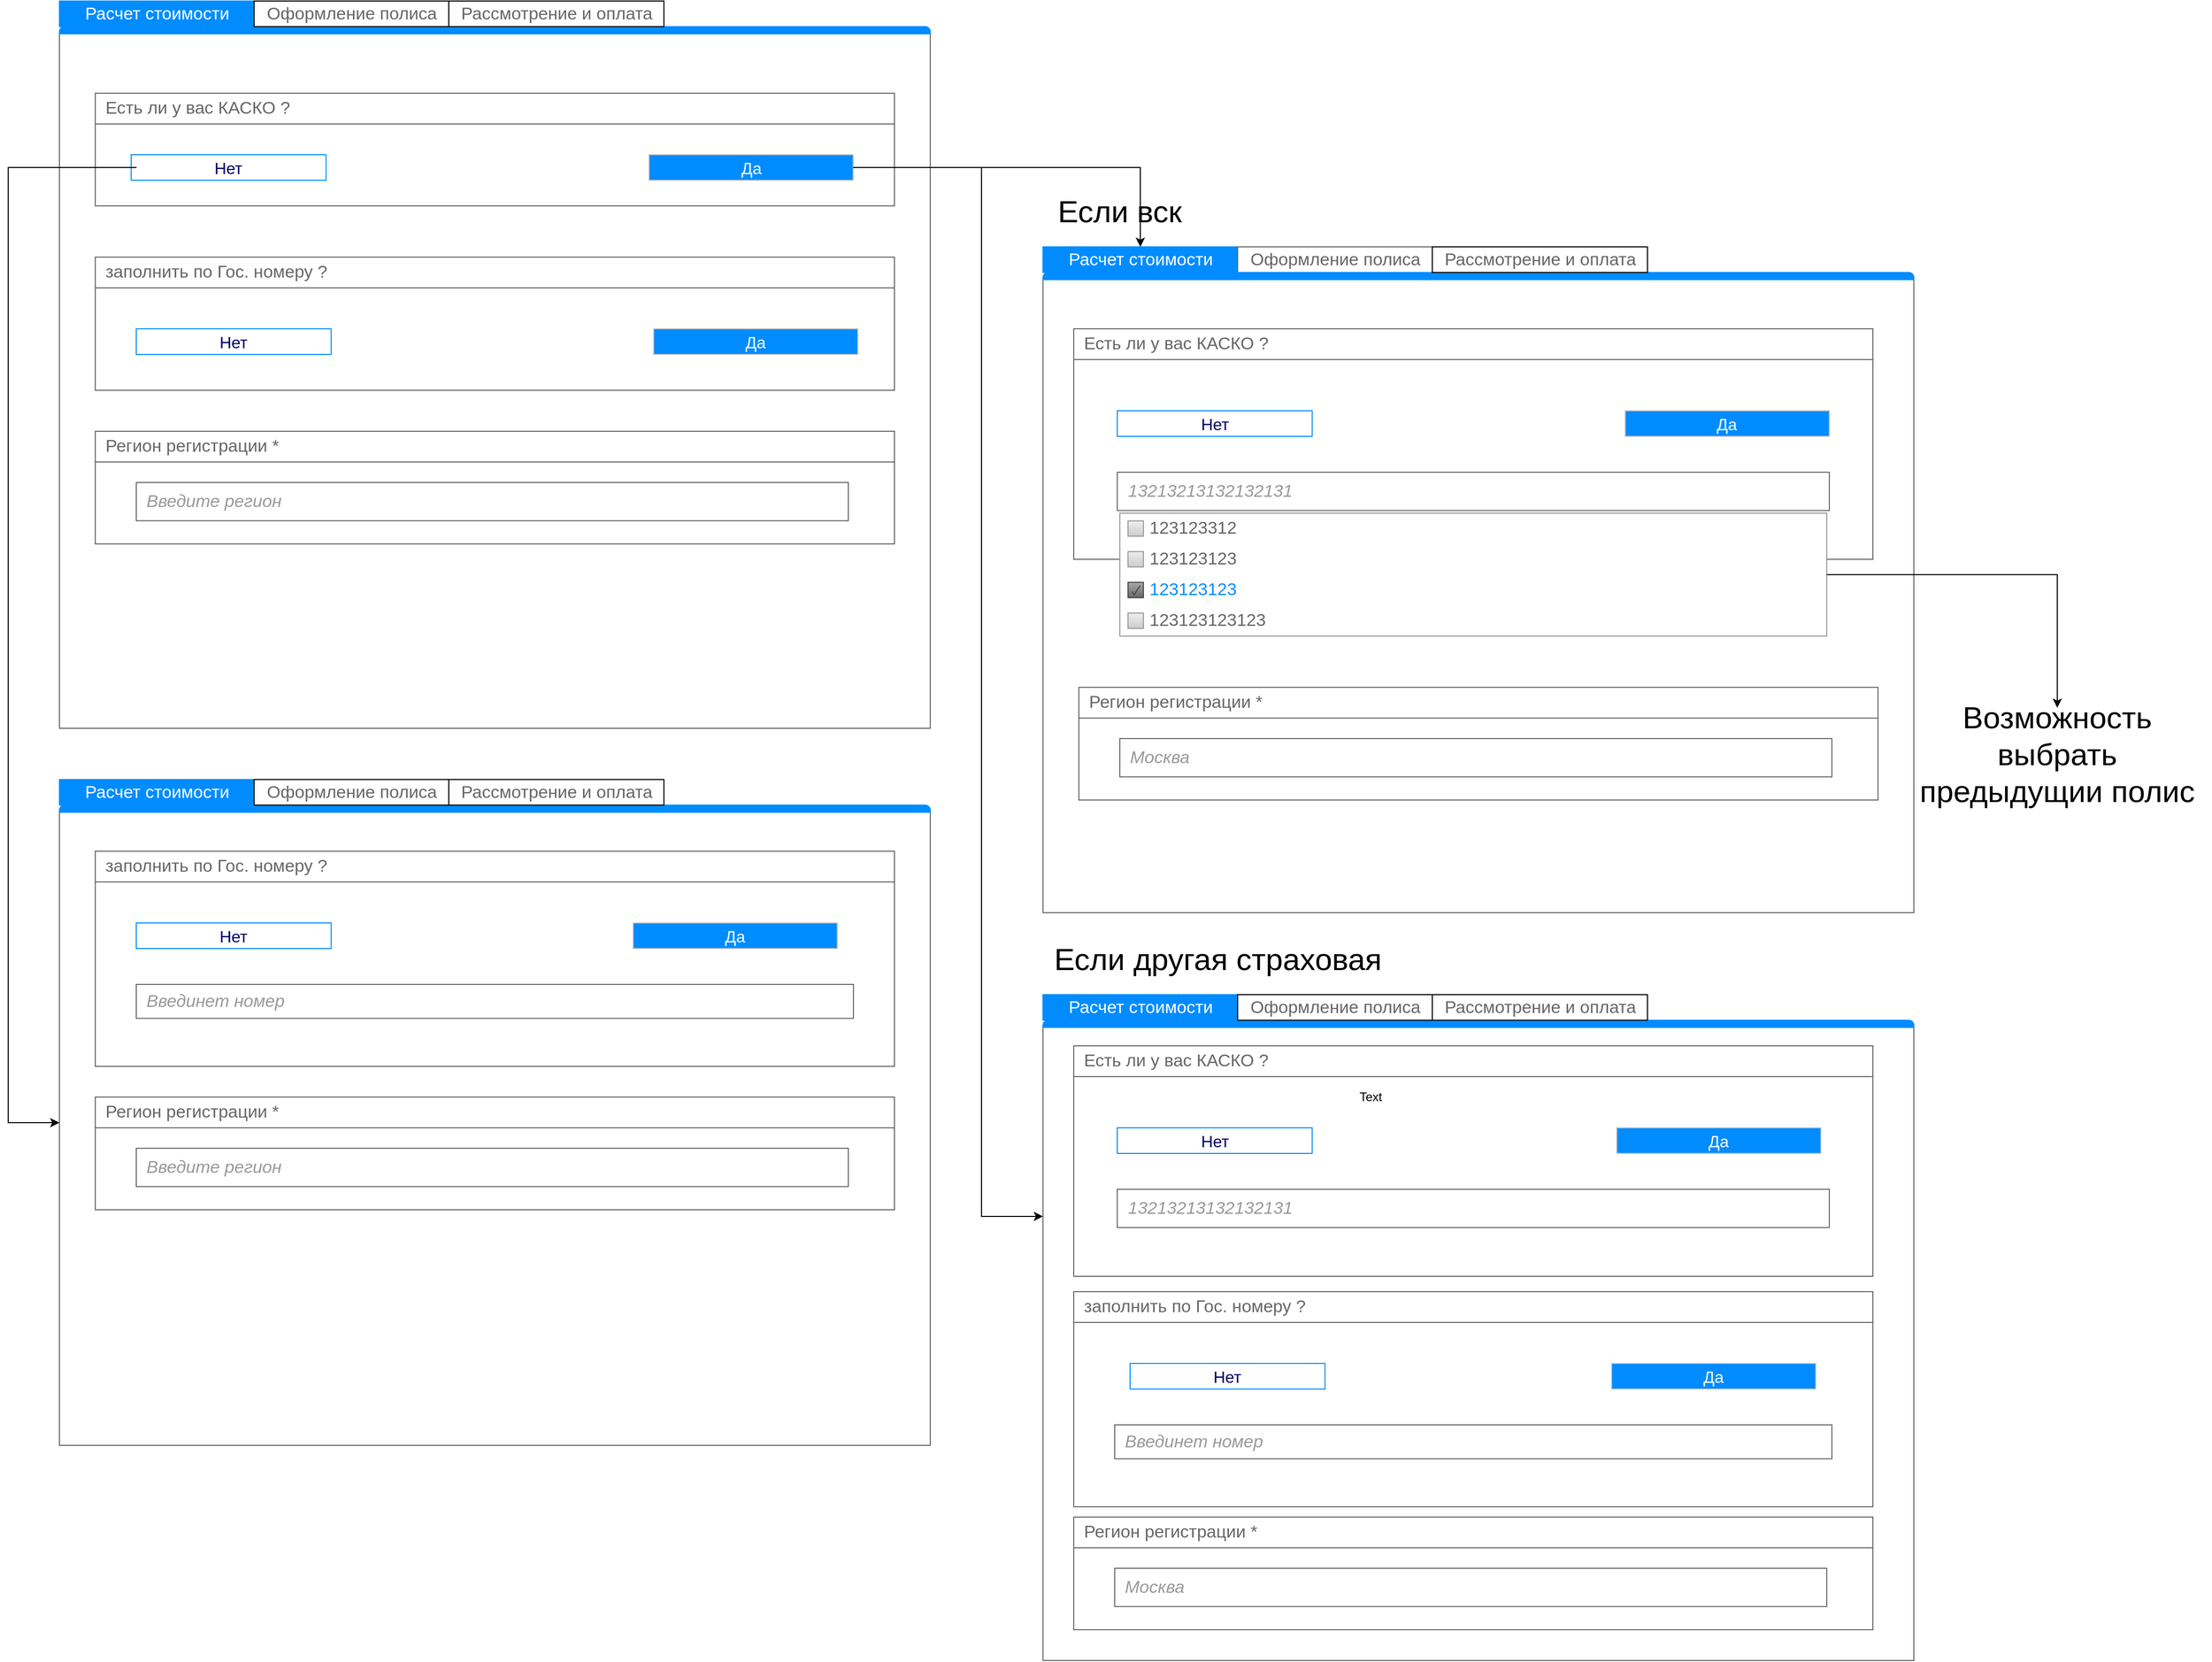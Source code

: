 <mxfile version="14.2.4" type="github"><diagram id="3_sCPc1CJTeP6FDUYqsl" name="Page-1"><mxGraphModel dx="3449" dy="1497" grid="1" gridSize="10" guides="1" tooltips="1" connect="1" arrows="1" fold="1" page="1" pageScale="1" pageWidth="850" pageHeight="1100" math="0" shadow="0"><root><mxCell id="0"/><mxCell id="1" parent="0"/><mxCell id="ubKvm_4DYsqDlDnQEmak-23" value="&#10;&#10;&lt;span style=&quot;color: rgb(255, 255, 255); font-family: helvetica; font-size: 16px; font-style: normal; font-weight: 400; letter-spacing: normal; text-align: center; text-indent: 0px; text-transform: none; word-spacing: 0px; background-color: rgb(248, 249, 250); display: inline; float: none;&quot;&gt;Нет&lt;/span&gt;&#10;&#10;" style="strokeWidth=1;shadow=0;dashed=0;align=center;html=1;shape=mxgraph.mockup.containers.marginRect2;rectMarginTop=32;strokeColor=#666666;gradientColor=none;" parent="1" vertex="1"><mxGeometry y="120" width="850" height="710" as="geometry"/></mxCell><mxCell id="ubKvm_4DYsqDlDnQEmak-25" value="Расчет стоимости" style="strokeWidth=1;shadow=0;dashed=0;align=center;html=1;shape=mxgraph.mockup.containers.rrect;rSize=0;fontSize=17;fontColor=#ffffff;strokeColor=#008cff;fillColor=#008cff;" parent="ubKvm_4DYsqDlDnQEmak-23" vertex="1"><mxGeometry width="190" height="25" relative="1" as="geometry"><mxPoint as="offset"/></mxGeometry></mxCell><mxCell id="ubKvm_4DYsqDlDnQEmak-27" value="" style="strokeWidth=1;shadow=0;dashed=0;align=center;html=1;shape=mxgraph.mockup.containers.topButton;rSize=5;strokeColor=#008cff;fillColor=#008cff;gradientColor=none;resizeWidth=1;movable=0;deletable=1;" parent="ubKvm_4DYsqDlDnQEmak-23" vertex="1"><mxGeometry width="850" height="7" relative="1" as="geometry"><mxPoint y="25" as="offset"/></mxGeometry></mxCell><mxCell id="ubKvm_4DYsqDlDnQEmak-114" value="" style="strokeWidth=1;shadow=0;dashed=0;align=center;html=1;shape=mxgraph.mockup.containers.rrect;rSize=0;strokeColor=#666666;fontColor=#666666;fontSize=17;verticalAlign=top;whiteSpace=wrap;fillColor=#ffffff;spacingTop=32;" parent="ubKvm_4DYsqDlDnQEmak-23" vertex="1"><mxGeometry x="35" y="250" width="780" height="130" as="geometry"/></mxCell><mxCell id="ubKvm_4DYsqDlDnQEmak-115" value="заполнить по Гос. номеру ?" style="strokeWidth=1;shadow=0;dashed=0;align=center;html=1;shape=mxgraph.mockup.containers.rrect;rSize=0;fontSize=17;fontColor=#666666;strokeColor=#666666;align=left;spacingLeft=8;fillColor=none;resizeWidth=1;" parent="ubKvm_4DYsqDlDnQEmak-114" vertex="1"><mxGeometry width="780" height="30" relative="1" as="geometry"/></mxCell><mxCell id="ubKvm_4DYsqDlDnQEmak-116" value="&lt;font color=&quot;#000066&quot;&gt;Нет&lt;/font&gt;" style="strokeWidth=1;shadow=0;dashed=0;align=center;html=1;shape=mxgraph.mockup.containers.rrect;rSize=0;fontSize=16;whiteSpace=wrap;strokeColor=#008CFF;fontColor=#FFFFFF;fillColor=#FFFFFF;" parent="ubKvm_4DYsqDlDnQEmak-114" vertex="1"><mxGeometry x="0.25" y="1" width="190.25" height="25" relative="1" as="geometry"><mxPoint x="-155" y="-60" as="offset"/></mxGeometry></mxCell><mxCell id="awfS2c6vdL3-_0pZomJB-88" value="&lt;font color=&quot;#ffffff&quot;&gt;Да&lt;/font&gt;" style="strokeWidth=1;shadow=0;dashed=0;align=center;html=1;shape=mxgraph.mockup.containers.rrect;rSize=0;fontSize=16;fontColor=#666666;strokeColor=#c4c4c4;whiteSpace=wrap;fillColor=#008CFF;" vertex="1" parent="ubKvm_4DYsqDlDnQEmak-114"><mxGeometry x="545" y="70" width="199.25" height="25" as="geometry"/></mxCell><mxCell id="ubKvm_4DYsqDlDnQEmak-95" value="" style="strokeWidth=1;shadow=0;dashed=0;align=center;html=1;shape=mxgraph.mockup.containers.rrect;rSize=0;strokeColor=#666666;fontColor=#666666;fontSize=17;verticalAlign=top;whiteSpace=wrap;fillColor=#ffffff;spacingTop=32;" parent="ubKvm_4DYsqDlDnQEmak-23" vertex="1"><mxGeometry x="35" y="90" width="780" height="110" as="geometry"/></mxCell><mxCell id="ubKvm_4DYsqDlDnQEmak-96" value="Есть ли у вас КАСКО ?" style="strokeWidth=1;shadow=0;dashed=0;align=center;html=1;shape=mxgraph.mockup.containers.rrect;rSize=0;fontSize=17;fontColor=#666666;strokeColor=#666666;align=left;spacingLeft=8;fillColor=none;resizeWidth=1;" parent="ubKvm_4DYsqDlDnQEmak-95" vertex="1"><mxGeometry width="780" height="30" relative="1" as="geometry"/></mxCell><mxCell id="ubKvm_4DYsqDlDnQEmak-98" value="&lt;font color=&quot;#ffffff&quot;&gt;Да&lt;/font&gt;" style="strokeWidth=1;shadow=0;dashed=0;align=center;html=1;shape=mxgraph.mockup.containers.rrect;rSize=0;fontSize=16;fontColor=#666666;strokeColor=#c4c4c4;whiteSpace=wrap;fillColor=#008CFF;" parent="ubKvm_4DYsqDlDnQEmak-95" vertex="1"><mxGeometry x="0.75" y="1" width="199.25" height="25" relative="1" as="geometry"><mxPoint x="-44.5" y="-50" as="offset"/></mxGeometry></mxCell><mxCell id="awfS2c6vdL3-_0pZomJB-87" value="&lt;font color=&quot;#000066&quot;&gt;Нет&lt;/font&gt;" style="strokeWidth=1;shadow=0;dashed=0;align=center;html=1;shape=mxgraph.mockup.containers.rrect;rSize=0;fontSize=16;whiteSpace=wrap;strokeColor=#008CFF;fontColor=#FFFFFF;fillColor=#FFFFFF;" vertex="1" parent="ubKvm_4DYsqDlDnQEmak-95"><mxGeometry x="35" y="60" width="190.25" height="25" as="geometry"/></mxCell><mxCell id="ubKvm_4DYsqDlDnQEmak-109" value="" style="strokeWidth=1;shadow=0;dashed=0;align=center;html=1;shape=mxgraph.mockup.containers.rrect;rSize=0;strokeColor=#666666;fontColor=#666666;fontSize=17;verticalAlign=top;whiteSpace=wrap;fillColor=#ffffff;spacingTop=32;" parent="ubKvm_4DYsqDlDnQEmak-23" vertex="1"><mxGeometry x="35" y="420" width="780" height="110" as="geometry"/></mxCell><mxCell id="ubKvm_4DYsqDlDnQEmak-110" value="Регион регистрации *" style="strokeWidth=1;shadow=0;dashed=0;align=center;html=1;shape=mxgraph.mockup.containers.rrect;rSize=0;fontSize=17;fontColor=#666666;strokeColor=#666666;align=left;spacingLeft=8;fillColor=none;resizeWidth=1;" parent="ubKvm_4DYsqDlDnQEmak-109" vertex="1"><mxGeometry width="780" height="30" relative="1" as="geometry"/></mxCell><mxCell id="ubKvm_4DYsqDlDnQEmak-113" value="&lt;i&gt;&lt;font color=&quot;#999999&quot;&gt;Введите регион&lt;/font&gt;&lt;/i&gt;" style="strokeWidth=1;shadow=0;align=center;html=1;shape=mxgraph.mockup.containers.rrect;rSize=0;fontSize=17;fontColor=#666666;strokeColor=#666666;align=left;spacingLeft=8;fillColor=none;resizeWidth=1;sketch=0;" parent="ubKvm_4DYsqDlDnQEmak-109" vertex="1"><mxGeometry x="40" y="50" width="695" height="37.37" as="geometry"/></mxCell><mxCell id="ubKvm_4DYsqDlDnQEmak-119" value="&#10;&#10;&lt;span style=&quot;color: rgb(255, 255, 255); font-family: helvetica; font-size: 16px; font-style: normal; font-weight: 400; letter-spacing: normal; text-align: center; text-indent: 0px; text-transform: none; word-spacing: 0px; background-color: rgb(248, 249, 250); display: inline; float: none;&quot;&gt;Нет&lt;/span&gt;&#10;&#10;" style="strokeWidth=1;shadow=0;dashed=0;align=center;html=1;shape=mxgraph.mockup.containers.marginRect2;rectMarginTop=32;strokeColor=#666666;gradientColor=none;" parent="1" vertex="1"><mxGeometry x="960" y="360" width="850" height="650" as="geometry"/></mxCell><mxCell id="ubKvm_4DYsqDlDnQEmak-121" value="Расчет стоимости" style="strokeWidth=1;shadow=0;dashed=0;align=center;html=1;shape=mxgraph.mockup.containers.rrect;rSize=0;fontSize=17;fontColor=#ffffff;strokeColor=#008cff;fillColor=#008cff;" parent="ubKvm_4DYsqDlDnQEmak-119" vertex="1"><mxGeometry width="190" height="25" relative="1" as="geometry"><mxPoint as="offset"/></mxGeometry></mxCell><mxCell id="ubKvm_4DYsqDlDnQEmak-122" value="Оформление полиса" style="strokeColor=inherit;fillColor=inherit;gradientColor=inherit;strokeWidth=1;shadow=0;dashed=0;align=center;html=1;shape=mxgraph.mockup.containers.rrect;rSize=0;fontSize=17;fontColor=#666666;gradientColor=none;" parent="ubKvm_4DYsqDlDnQEmak-119" vertex="1"><mxGeometry width="190" height="25" relative="1" as="geometry"><mxPoint x="190" as="offset"/></mxGeometry></mxCell><mxCell id="ubKvm_4DYsqDlDnQEmak-123" value="" style="strokeWidth=1;shadow=0;dashed=0;align=center;html=1;shape=mxgraph.mockup.containers.topButton;rSize=5;strokeColor=#008cff;fillColor=#008cff;gradientColor=none;resizeWidth=1;movable=0;deletable=1;" parent="ubKvm_4DYsqDlDnQEmak-119" vertex="1"><mxGeometry width="850" height="7" relative="1" as="geometry"><mxPoint y="25" as="offset"/></mxGeometry></mxCell><mxCell id="ubKvm_4DYsqDlDnQEmak-132" value="" style="strokeWidth=1;shadow=0;dashed=0;align=center;html=1;shape=mxgraph.mockup.containers.rrect;rSize=0;strokeColor=#666666;fontColor=#666666;fontSize=17;verticalAlign=top;whiteSpace=wrap;fillColor=#ffffff;spacingTop=32;" parent="ubKvm_4DYsqDlDnQEmak-119" vertex="1"><mxGeometry x="30" y="80" width="780" height="225" as="geometry"/></mxCell><mxCell id="ubKvm_4DYsqDlDnQEmak-133" value="Есть ли у вас КАСКО ?" style="strokeWidth=1;shadow=0;dashed=0;align=center;html=1;shape=mxgraph.mockup.containers.rrect;rSize=0;fontSize=17;fontColor=#666666;strokeColor=#666666;align=left;spacingLeft=8;fillColor=none;resizeWidth=1;" parent="ubKvm_4DYsqDlDnQEmak-132" vertex="1"><mxGeometry width="780" height="30" relative="1" as="geometry"/></mxCell><mxCell id="awfS2c6vdL3-_0pZomJB-37" value="&lt;font color=&quot;#999999&quot;&gt;&lt;i&gt;13213213132132131&lt;/i&gt;&lt;/font&gt;" style="strokeWidth=1;shadow=0;align=center;html=1;shape=mxgraph.mockup.containers.rrect;rSize=0;fontSize=17;fontColor=#666666;strokeColor=#666666;align=left;spacingLeft=8;fillColor=none;resizeWidth=1;sketch=0;" vertex="1" parent="ubKvm_4DYsqDlDnQEmak-132"><mxGeometry x="42.5" y="140" width="695" height="37.37" as="geometry"/></mxCell><mxCell id="awfS2c6vdL3-_0pZomJB-90" value="&lt;font color=&quot;#ffffff&quot;&gt;Да&lt;/font&gt;" style="strokeWidth=1;shadow=0;dashed=0;align=center;html=1;shape=mxgraph.mockup.containers.rrect;rSize=0;fontSize=16;fontColor=#666666;strokeColor=#c4c4c4;whiteSpace=wrap;fillColor=#008CFF;" vertex="1" parent="ubKvm_4DYsqDlDnQEmak-132"><mxGeometry x="538.25" y="80" width="199.25" height="25" as="geometry"/></mxCell><mxCell id="awfS2c6vdL3-_0pZomJB-95" value="&lt;font color=&quot;#000066&quot;&gt;Нет&lt;/font&gt;" style="strokeWidth=1;shadow=0;dashed=0;align=center;html=1;shape=mxgraph.mockup.containers.rrect;rSize=0;fontSize=16;whiteSpace=wrap;strokeColor=#008CFF;fontColor=#FFFFFF;fillColor=#FFFFFF;" vertex="1" parent="ubKvm_4DYsqDlDnQEmak-132"><mxGeometry x="42.5" y="80" width="190.25" height="25" as="geometry"/></mxCell><mxCell id="awfS2c6vdL3-_0pZomJB-38" value="" style="strokeWidth=1;shadow=0;dashed=0;align=center;html=1;shape=mxgraph.mockup.containers.rrect;rSize=0;strokeColor=#666666;fontColor=#666666;fontSize=17;verticalAlign=top;whiteSpace=wrap;fillColor=#ffffff;spacingTop=32;" vertex="1" parent="ubKvm_4DYsqDlDnQEmak-119"><mxGeometry x="35" y="430" width="780" height="110" as="geometry"/></mxCell><mxCell id="awfS2c6vdL3-_0pZomJB-39" value="Регион регистрации *" style="strokeWidth=1;shadow=0;dashed=0;align=center;html=1;shape=mxgraph.mockup.containers.rrect;rSize=0;fontSize=17;fontColor=#666666;strokeColor=#666666;align=left;spacingLeft=8;fillColor=none;resizeWidth=1;" vertex="1" parent="awfS2c6vdL3-_0pZomJB-38"><mxGeometry width="780" height="30" relative="1" as="geometry"/></mxCell><mxCell id="awfS2c6vdL3-_0pZomJB-40" value="&lt;i&gt;&lt;font color=&quot;#999999&quot;&gt;Москва&lt;/font&gt;&lt;/i&gt;" style="strokeWidth=1;shadow=0;align=center;html=1;shape=mxgraph.mockup.containers.rrect;rSize=0;fontSize=17;fontColor=#666666;strokeColor=#666666;align=left;spacingLeft=8;fillColor=none;resizeWidth=1;sketch=0;" vertex="1" parent="awfS2c6vdL3-_0pZomJB-38"><mxGeometry x="40" y="50" width="695" height="37.37" as="geometry"/></mxCell><mxCell id="awfS2c6vdL3-_0pZomJB-48" value="" style="strokeWidth=1;shadow=0;dashed=0;align=center;html=1;shape=mxgraph.mockup.forms.rrect;rSize=0;strokeColor=#999999;fillColor=#ffffff;recursiveResize=0;" vertex="1" parent="ubKvm_4DYsqDlDnQEmak-119"><mxGeometry x="75" y="260" width="690" height="120" as="geometry"/></mxCell><mxCell id="awfS2c6vdL3-_0pZomJB-49" value="123123312" style="strokeWidth=1;shadow=0;dashed=0;align=center;html=1;shape=mxgraph.mockup.forms.rrect;rSize=0;fillColor=#eeeeee;strokeColor=#999999;gradientColor=#cccccc;align=left;spacingLeft=4;fontSize=17;fontColor=#666666;labelPosition=right;" vertex="1" parent="awfS2c6vdL3-_0pZomJB-48"><mxGeometry x="8" y="7.5" width="15" height="15" as="geometry"/></mxCell><mxCell id="awfS2c6vdL3-_0pZomJB-50" value="123123123" style="strokeWidth=1;shadow=0;dashed=0;align=center;html=1;shape=mxgraph.mockup.forms.rrect;rSize=0;fillColor=#eeeeee;strokeColor=#999999;gradientColor=#cccccc;align=left;spacingLeft=4;fontSize=17;fontColor=#666666;labelPosition=right;" vertex="1" parent="awfS2c6vdL3-_0pZomJB-48"><mxGeometry x="8" y="37.5" width="15" height="15" as="geometry"/></mxCell><mxCell id="awfS2c6vdL3-_0pZomJB-51" value="123123123" style="strokeWidth=1;shadow=0;dashed=0;align=center;html=1;shape=mxgraph.mockup.forms.checkbox;rSize=0;resizable=0;fillColor=#aaaaaa;strokeColor=#444444;gradientColor=#666666;align=left;spacingLeft=4;fontSize=17;fontColor=#008cff;labelPosition=right;" vertex="1" parent="awfS2c6vdL3-_0pZomJB-48"><mxGeometry x="8" y="67.5" width="15" height="15" as="geometry"/></mxCell><mxCell id="awfS2c6vdL3-_0pZomJB-52" value="123123123123" style="strokeWidth=1;shadow=0;dashed=0;align=center;html=1;shape=mxgraph.mockup.forms.rrect;rSize=0;fillColor=#eeeeee;strokeColor=#999999;gradientColor=#cccccc;align=left;spacingLeft=4;fontSize=17;fontColor=#666666;labelPosition=right;" vertex="1" parent="awfS2c6vdL3-_0pZomJB-48"><mxGeometry x="8" y="97.5" width="15" height="15" as="geometry"/></mxCell><mxCell id="awfS2c6vdL3-_0pZomJB-1" style="edgeStyle=orthogonalEdgeStyle;rounded=0;orthogonalLoop=1;jettySize=auto;html=1;" edge="1" parent="1" source="ubKvm_4DYsqDlDnQEmak-98" target="ubKvm_4DYsqDlDnQEmak-121"><mxGeometry relative="1" as="geometry"/></mxCell><mxCell id="awfS2c6vdL3-_0pZomJB-2" value="&#10;&#10;&lt;span style=&quot;color: rgb(255, 255, 255); font-family: helvetica; font-size: 16px; font-style: normal; font-weight: 400; letter-spacing: normal; text-align: center; text-indent: 0px; text-transform: none; word-spacing: 0px; background-color: rgb(248, 249, 250); display: inline; float: none;&quot;&gt;Нет&lt;/span&gt;&#10;&#10;" style="strokeWidth=1;shadow=0;dashed=0;align=center;html=1;shape=mxgraph.mockup.containers.marginRect2;rectMarginTop=32;strokeColor=#666666;gradientColor=none;" vertex="1" parent="1"><mxGeometry y="880" width="850" height="650" as="geometry"/></mxCell><mxCell id="awfS2c6vdL3-_0pZomJB-4" value="Расчет стоимости" style="strokeWidth=1;shadow=0;dashed=0;align=center;html=1;shape=mxgraph.mockup.containers.rrect;rSize=0;fontSize=17;fontColor=#ffffff;strokeColor=#008cff;fillColor=#008cff;" vertex="1" parent="awfS2c6vdL3-_0pZomJB-2"><mxGeometry width="190" height="25" relative="1" as="geometry"><mxPoint as="offset"/></mxGeometry></mxCell><mxCell id="awfS2c6vdL3-_0pZomJB-6" value="" style="strokeWidth=1;shadow=0;dashed=0;align=center;html=1;shape=mxgraph.mockup.containers.topButton;rSize=5;strokeColor=#008cff;fillColor=#008cff;gradientColor=none;resizeWidth=1;movable=0;deletable=1;" vertex="1" parent="awfS2c6vdL3-_0pZomJB-2"><mxGeometry width="850" height="7" relative="1" as="geometry"><mxPoint y="25" as="offset"/></mxGeometry></mxCell><mxCell id="awfS2c6vdL3-_0pZomJB-7" value="" style="strokeWidth=1;shadow=0;dashed=0;align=center;html=1;shape=mxgraph.mockup.containers.rrect;rSize=0;strokeColor=#666666;fontColor=#666666;fontSize=17;verticalAlign=top;whiteSpace=wrap;fillColor=#ffffff;spacingTop=32;" vertex="1" parent="awfS2c6vdL3-_0pZomJB-2"><mxGeometry x="35" y="310" width="780" height="110" as="geometry"/></mxCell><mxCell id="awfS2c6vdL3-_0pZomJB-8" value="Регион регистрации *" style="strokeWidth=1;shadow=0;dashed=0;align=center;html=1;shape=mxgraph.mockup.containers.rrect;rSize=0;fontSize=17;fontColor=#666666;strokeColor=#666666;align=left;spacingLeft=8;fillColor=none;resizeWidth=1;" vertex="1" parent="awfS2c6vdL3-_0pZomJB-7"><mxGeometry width="780" height="30" relative="1" as="geometry"/></mxCell><mxCell id="awfS2c6vdL3-_0pZomJB-9" value="&lt;i&gt;&lt;font color=&quot;#999999&quot;&gt;Введите регион&lt;/font&gt;&lt;/i&gt;" style="strokeWidth=1;shadow=0;align=center;html=1;shape=mxgraph.mockup.containers.rrect;rSize=0;fontSize=17;fontColor=#666666;strokeColor=#666666;align=left;spacingLeft=8;fillColor=none;resizeWidth=1;sketch=0;" vertex="1" parent="awfS2c6vdL3-_0pZomJB-7"><mxGeometry x="40" y="50" width="695" height="37.37" as="geometry"/></mxCell><mxCell id="awfS2c6vdL3-_0pZomJB-14" value="" style="strokeWidth=1;shadow=0;dashed=0;align=center;html=1;shape=mxgraph.mockup.containers.rrect;rSize=0;strokeColor=#666666;fontColor=#666666;fontSize=17;verticalAlign=top;whiteSpace=wrap;fillColor=#ffffff;spacingTop=32;" vertex="1" parent="awfS2c6vdL3-_0pZomJB-2"><mxGeometry x="35" y="70" width="780" height="210" as="geometry"/></mxCell><mxCell id="awfS2c6vdL3-_0pZomJB-15" value="заполнить по Гос. номеру ?" style="strokeWidth=1;shadow=0;dashed=0;align=center;html=1;shape=mxgraph.mockup.containers.rrect;rSize=0;fontSize=17;fontColor=#666666;strokeColor=#666666;align=left;spacingLeft=8;fillColor=none;resizeWidth=1;" vertex="1" parent="awfS2c6vdL3-_0pZomJB-14"><mxGeometry width="780" height="30" relative="1" as="geometry"/></mxCell><mxCell id="awfS2c6vdL3-_0pZomJB-18" value="&lt;i&gt;&lt;font color=&quot;#999999&quot;&gt;Введинет номер&lt;/font&gt;&lt;/i&gt;" style="strokeWidth=1;shadow=0;align=center;html=1;shape=mxgraph.mockup.containers.rrect;rSize=0;fontSize=17;fontColor=#666666;strokeColor=#666666;align=left;spacingLeft=8;fillColor=none;resizeWidth=1;sketch=0;" vertex="1" parent="awfS2c6vdL3-_0pZomJB-14"><mxGeometry x="40" y="129.998" width="700" height="33.158" as="geometry"/></mxCell><mxCell id="awfS2c6vdL3-_0pZomJB-89" value="&lt;font color=&quot;#ffffff&quot;&gt;Да&lt;/font&gt;" style="strokeWidth=1;shadow=0;dashed=0;align=center;html=1;shape=mxgraph.mockup.containers.rrect;rSize=0;fontSize=16;fontColor=#666666;strokeColor=#c4c4c4;whiteSpace=wrap;fillColor=#008CFF;" vertex="1" parent="awfS2c6vdL3-_0pZomJB-14"><mxGeometry x="525" y="70" width="199.25" height="25" as="geometry"/></mxCell><mxCell id="awfS2c6vdL3-_0pZomJB-94" value="&lt;font color=&quot;#000066&quot;&gt;Нет&lt;/font&gt;" style="strokeWidth=1;shadow=0;dashed=0;align=center;html=1;shape=mxgraph.mockup.containers.rrect;rSize=0;fontSize=16;whiteSpace=wrap;strokeColor=#008CFF;fontColor=#FFFFFF;fillColor=#FFFFFF;" vertex="1" parent="awfS2c6vdL3-_0pZomJB-14"><mxGeometry x="40" y="70" width="190.25" height="25" as="geometry"/></mxCell><mxCell id="awfS2c6vdL3-_0pZomJB-19" style="edgeStyle=orthogonalEdgeStyle;rounded=0;orthogonalLoop=1;jettySize=auto;html=1;" edge="1" parent="1" target="awfS2c6vdL3-_0pZomJB-2"><mxGeometry relative="1" as="geometry"><mxPoint x="75.25" y="282.5" as="sourcePoint"/><Array as="points"><mxPoint x="-50" y="283"/><mxPoint x="-50" y="1215"/></Array></mxGeometry></mxCell><mxCell id="awfS2c6vdL3-_0pZomJB-53" value="&#10;&#10;&lt;span style=&quot;color: rgb(255, 255, 255); font-family: helvetica; font-size: 16px; font-style: normal; font-weight: 400; letter-spacing: normal; text-align: center; text-indent: 0px; text-transform: none; word-spacing: 0px; background-color: rgb(248, 249, 250); display: inline; float: none;&quot;&gt;Нет&lt;/span&gt;&#10;&#10;" style="strokeWidth=1;shadow=0;dashed=0;align=center;html=1;shape=mxgraph.mockup.containers.marginRect2;rectMarginTop=32;strokeColor=#666666;gradientColor=none;" vertex="1" parent="1"><mxGeometry x="960" y="1090" width="850" height="650" as="geometry"/></mxCell><mxCell id="awfS2c6vdL3-_0pZomJB-55" value="Расчет стоимости" style="strokeWidth=1;shadow=0;dashed=0;align=center;html=1;shape=mxgraph.mockup.containers.rrect;rSize=0;fontSize=17;fontColor=#ffffff;strokeColor=#008cff;fillColor=#008cff;" vertex="1" parent="awfS2c6vdL3-_0pZomJB-53"><mxGeometry width="190" height="25" relative="1" as="geometry"><mxPoint as="offset"/></mxGeometry></mxCell><mxCell id="awfS2c6vdL3-_0pZomJB-57" value="" style="strokeWidth=1;shadow=0;dashed=0;align=center;html=1;shape=mxgraph.mockup.containers.topButton;rSize=5;strokeColor=#008cff;fillColor=#008cff;gradientColor=none;resizeWidth=1;movable=0;deletable=1;" vertex="1" parent="awfS2c6vdL3-_0pZomJB-53"><mxGeometry width="850" height="7" relative="1" as="geometry"><mxPoint y="25" as="offset"/></mxGeometry></mxCell><mxCell id="awfS2c6vdL3-_0pZomJB-58" value="" style="strokeWidth=1;shadow=0;dashed=0;align=center;html=1;shape=mxgraph.mockup.containers.rrect;rSize=0;strokeColor=#666666;fontColor=#666666;fontSize=17;verticalAlign=top;whiteSpace=wrap;fillColor=#ffffff;spacingTop=32;" vertex="1" parent="awfS2c6vdL3-_0pZomJB-53"><mxGeometry x="30" y="50" width="780" height="225" as="geometry"/></mxCell><mxCell id="awfS2c6vdL3-_0pZomJB-59" value="Есть ли у вас КАСКО ?" style="strokeWidth=1;shadow=0;dashed=0;align=center;html=1;shape=mxgraph.mockup.containers.rrect;rSize=0;fontSize=17;fontColor=#666666;strokeColor=#666666;align=left;spacingLeft=8;fillColor=none;resizeWidth=1;" vertex="1" parent="awfS2c6vdL3-_0pZomJB-58"><mxGeometry width="780" height="30" relative="1" as="geometry"/></mxCell><mxCell id="awfS2c6vdL3-_0pZomJB-60" value="&lt;font color=&quot;#999999&quot;&gt;&lt;i&gt;13213213132132131&lt;/i&gt;&lt;/font&gt;" style="strokeWidth=1;shadow=0;align=center;html=1;shape=mxgraph.mockup.containers.rrect;rSize=0;fontSize=17;fontColor=#666666;strokeColor=#666666;align=left;spacingLeft=8;fillColor=none;resizeWidth=1;sketch=0;" vertex="1" parent="awfS2c6vdL3-_0pZomJB-58"><mxGeometry x="42.5" y="140" width="695" height="37.37" as="geometry"/></mxCell><mxCell id="awfS2c6vdL3-_0pZomJB-91" value="&lt;font color=&quot;#ffffff&quot;&gt;Да&lt;/font&gt;" style="strokeWidth=1;shadow=0;dashed=0;align=center;html=1;shape=mxgraph.mockup.containers.rrect;rSize=0;fontSize=16;fontColor=#666666;strokeColor=#c4c4c4;whiteSpace=wrap;fillColor=#008CFF;" vertex="1" parent="awfS2c6vdL3-_0pZomJB-58"><mxGeometry x="530" y="80" width="199.25" height="25" as="geometry"/></mxCell><mxCell id="awfS2c6vdL3-_0pZomJB-96" value="&lt;font color=&quot;#000066&quot;&gt;Нет&lt;/font&gt;" style="strokeWidth=1;shadow=0;dashed=0;align=center;html=1;shape=mxgraph.mockup.containers.rrect;rSize=0;fontSize=16;whiteSpace=wrap;strokeColor=#008CFF;fontColor=#FFFFFF;fillColor=#FFFFFF;" vertex="1" parent="awfS2c6vdL3-_0pZomJB-58"><mxGeometry x="42.5" y="80" width="190.25" height="25" as="geometry"/></mxCell><mxCell id="awfS2c6vdL3-_0pZomJB-63" value="" style="strokeWidth=1;shadow=0;dashed=0;align=center;html=1;shape=mxgraph.mockup.containers.rrect;rSize=0;strokeColor=#666666;fontColor=#666666;fontSize=17;verticalAlign=top;whiteSpace=wrap;fillColor=#ffffff;spacingTop=32;" vertex="1" parent="awfS2c6vdL3-_0pZomJB-53"><mxGeometry x="30" y="510" width="780" height="110" as="geometry"/></mxCell><mxCell id="awfS2c6vdL3-_0pZomJB-64" value="Регион регистрации *" style="strokeWidth=1;shadow=0;dashed=0;align=center;html=1;shape=mxgraph.mockup.containers.rrect;rSize=0;fontSize=17;fontColor=#666666;strokeColor=#666666;align=left;spacingLeft=8;fillColor=none;resizeWidth=1;" vertex="1" parent="awfS2c6vdL3-_0pZomJB-63"><mxGeometry width="780" height="30" relative="1" as="geometry"/></mxCell><mxCell id="awfS2c6vdL3-_0pZomJB-65" value="&lt;i&gt;&lt;font color=&quot;#999999&quot;&gt;Москва&lt;/font&gt;&lt;/i&gt;" style="strokeWidth=1;shadow=0;align=center;html=1;shape=mxgraph.mockup.containers.rrect;rSize=0;fontSize=17;fontColor=#666666;strokeColor=#666666;align=left;spacingLeft=8;fillColor=none;resizeWidth=1;sketch=0;" vertex="1" parent="awfS2c6vdL3-_0pZomJB-63"><mxGeometry x="40" y="50" width="695" height="37.37" as="geometry"/></mxCell><mxCell id="awfS2c6vdL3-_0pZomJB-72" value="" style="strokeWidth=1;shadow=0;dashed=0;align=center;html=1;shape=mxgraph.mockup.containers.rrect;rSize=0;strokeColor=#666666;fontColor=#666666;fontSize=17;verticalAlign=top;whiteSpace=wrap;fillColor=#ffffff;spacingTop=32;" vertex="1" parent="awfS2c6vdL3-_0pZomJB-53"><mxGeometry x="30" y="290" width="780" height="210" as="geometry"/></mxCell><mxCell id="awfS2c6vdL3-_0pZomJB-73" value="заполнить по Гос. номеру ?" style="strokeWidth=1;shadow=0;dashed=0;align=center;html=1;shape=mxgraph.mockup.containers.rrect;rSize=0;fontSize=17;fontColor=#666666;strokeColor=#666666;align=left;spacingLeft=8;fillColor=none;resizeWidth=1;" vertex="1" parent="awfS2c6vdL3-_0pZomJB-72"><mxGeometry width="780" height="30" relative="1" as="geometry"/></mxCell><mxCell id="awfS2c6vdL3-_0pZomJB-76" value="&lt;i&gt;&lt;font color=&quot;#999999&quot;&gt;Введинет номер&lt;/font&gt;&lt;/i&gt;" style="strokeWidth=1;shadow=0;align=center;html=1;shape=mxgraph.mockup.containers.rrect;rSize=0;fontSize=17;fontColor=#666666;strokeColor=#666666;align=left;spacingLeft=8;fillColor=none;resizeWidth=1;sketch=0;" vertex="1" parent="awfS2c6vdL3-_0pZomJB-72"><mxGeometry x="40" y="129.998" width="700" height="33.158" as="geometry"/></mxCell><mxCell id="awfS2c6vdL3-_0pZomJB-92" value="&lt;font color=&quot;#ffffff&quot;&gt;Да&lt;/font&gt;" style="strokeWidth=1;shadow=0;dashed=0;align=center;html=1;shape=mxgraph.mockup.containers.rrect;rSize=0;fontSize=16;fontColor=#666666;strokeColor=#c4c4c4;whiteSpace=wrap;fillColor=#008CFF;" vertex="1" parent="awfS2c6vdL3-_0pZomJB-72"><mxGeometry x="525" y="70" width="199.25" height="25" as="geometry"/></mxCell><mxCell id="awfS2c6vdL3-_0pZomJB-97" value="&lt;font color=&quot;#000066&quot;&gt;Нет&lt;/font&gt;" style="strokeWidth=1;shadow=0;dashed=0;align=center;html=1;shape=mxgraph.mockup.containers.rrect;rSize=0;fontSize=16;whiteSpace=wrap;strokeColor=#008CFF;fontColor=#FFFFFF;fillColor=#FFFFFF;" vertex="1" parent="awfS2c6vdL3-_0pZomJB-72"><mxGeometry x="55" y="70" width="190.25" height="25" as="geometry"/></mxCell><mxCell id="awfS2c6vdL3-_0pZomJB-77" value="Text" style="text;html=1;strokeColor=none;fillColor=none;align=center;verticalAlign=middle;whiteSpace=wrap;rounded=0;" vertex="1" parent="1"><mxGeometry x="1260" y="1180" width="40" height="20" as="geometry"/></mxCell><mxCell id="awfS2c6vdL3-_0pZomJB-78" value="&lt;font style=&quot;font-size: 30px&quot;&gt;Если другая страховая&amp;nbsp;&lt;/font&gt;" style="text;html=1;strokeColor=none;fillColor=none;align=center;verticalAlign=middle;whiteSpace=wrap;rounded=0;" vertex="1" parent="1"><mxGeometry x="910" y="1010" width="450" height="90" as="geometry"/></mxCell><mxCell id="awfS2c6vdL3-_0pZomJB-79" value="&lt;font style=&quot;font-size: 30px&quot;&gt;Если вск&lt;/font&gt;" style="text;html=1;strokeColor=none;fillColor=none;align=center;verticalAlign=middle;whiteSpace=wrap;rounded=0;" vertex="1" parent="1"><mxGeometry x="810" y="280" width="450" height="90" as="geometry"/></mxCell><mxCell id="awfS2c6vdL3-_0pZomJB-80" value="&lt;span style=&quot;font-size: 30px&quot;&gt;Возможность выбрать предыдущии полис&lt;/span&gt;" style="text;html=1;strokeColor=none;fillColor=none;align=center;verticalAlign=middle;whiteSpace=wrap;rounded=0;" vertex="1" parent="1"><mxGeometry x="1800" y="810" width="300" height="90" as="geometry"/></mxCell><mxCell id="awfS2c6vdL3-_0pZomJB-81" style="edgeStyle=orthogonalEdgeStyle;rounded=0;orthogonalLoop=1;jettySize=auto;html=1;" edge="1" parent="1" source="awfS2c6vdL3-_0pZomJB-48" target="awfS2c6vdL3-_0pZomJB-80"><mxGeometry relative="1" as="geometry"><Array as="points"><mxPoint x="1950" y="680"/></Array></mxGeometry></mxCell><mxCell id="awfS2c6vdL3-_0pZomJB-86" style="edgeStyle=orthogonalEdgeStyle;rounded=0;orthogonalLoop=1;jettySize=auto;html=1;entryX=0;entryY=0.333;entryDx=0;entryDy=0;entryPerimeter=0;" edge="1" parent="1" source="ubKvm_4DYsqDlDnQEmak-98" target="awfS2c6vdL3-_0pZomJB-53"><mxGeometry relative="1" as="geometry"><Array as="points"><mxPoint x="900" y="283"/><mxPoint x="900" y="1306"/></Array></mxGeometry></mxCell><mxCell id="awfS2c6vdL3-_0pZomJB-98" value="Рассмотрение и оплата" style="strokeColor=inherit;fillColor=inherit;gradientColor=inherit;strokeWidth=1;shadow=0;dashed=0;align=center;html=1;shape=mxgraph.mockup.containers.rrect;rSize=0;fontSize=17;fontColor=#666666;gradientColor=none;" vertex="1" parent="1"><mxGeometry x="1340" y="360" width="210" height="25" as="geometry"/></mxCell><mxCell id="awfS2c6vdL3-_0pZomJB-99" value="Рассмотрение и оплата" style="strokeColor=inherit;fillColor=inherit;gradientColor=inherit;strokeWidth=1;shadow=0;dashed=0;align=center;html=1;shape=mxgraph.mockup.containers.rrect;rSize=0;fontSize=17;fontColor=#666666;gradientColor=none;" vertex="1" parent="1"><mxGeometry x="380" y="120" width="210" height="25" as="geometry"/></mxCell><mxCell id="awfS2c6vdL3-_0pZomJB-100" value="Оформление полиса" style="strokeColor=inherit;fillColor=inherit;gradientColor=inherit;strokeWidth=1;shadow=0;dashed=0;align=center;html=1;shape=mxgraph.mockup.containers.rrect;rSize=0;fontSize=17;fontColor=#666666;gradientColor=none;" vertex="1" parent="1"><mxGeometry x="190" y="120" width="190" height="25" as="geometry"/></mxCell><mxCell id="awfS2c6vdL3-_0pZomJB-101" value="Оформление полиса" style="strokeColor=inherit;fillColor=inherit;gradientColor=inherit;strokeWidth=1;shadow=0;dashed=0;align=center;html=1;shape=mxgraph.mockup.containers.rrect;rSize=0;fontSize=17;fontColor=#666666;gradientColor=none;" vertex="1" parent="1"><mxGeometry x="190" y="880" width="190" height="25" as="geometry"/></mxCell><mxCell id="awfS2c6vdL3-_0pZomJB-102" value="Рассмотрение и оплата" style="strokeColor=inherit;fillColor=inherit;gradientColor=inherit;strokeWidth=1;shadow=0;dashed=0;align=center;html=1;shape=mxgraph.mockup.containers.rrect;rSize=0;fontSize=17;fontColor=#666666;gradientColor=none;" vertex="1" parent="1"><mxGeometry x="380" y="880" width="210" height="25" as="geometry"/></mxCell><mxCell id="awfS2c6vdL3-_0pZomJB-103" value="Рассмотрение и оплата" style="strokeColor=inherit;fillColor=inherit;gradientColor=inherit;strokeWidth=1;shadow=0;dashed=0;align=center;html=1;shape=mxgraph.mockup.containers.rrect;rSize=0;fontSize=17;fontColor=#666666;gradientColor=none;" vertex="1" parent="1"><mxGeometry x="1340" y="1090" width="210" height="25" as="geometry"/></mxCell><mxCell id="awfS2c6vdL3-_0pZomJB-104" value="Оформление полиса" style="strokeColor=inherit;fillColor=inherit;gradientColor=inherit;strokeWidth=1;shadow=0;dashed=0;align=center;html=1;shape=mxgraph.mockup.containers.rrect;rSize=0;fontSize=17;fontColor=#666666;gradientColor=none;" vertex="1" parent="1"><mxGeometry x="1150" y="1090" width="190" height="25" as="geometry"/></mxCell></root></mxGraphModel></diagram></mxfile>